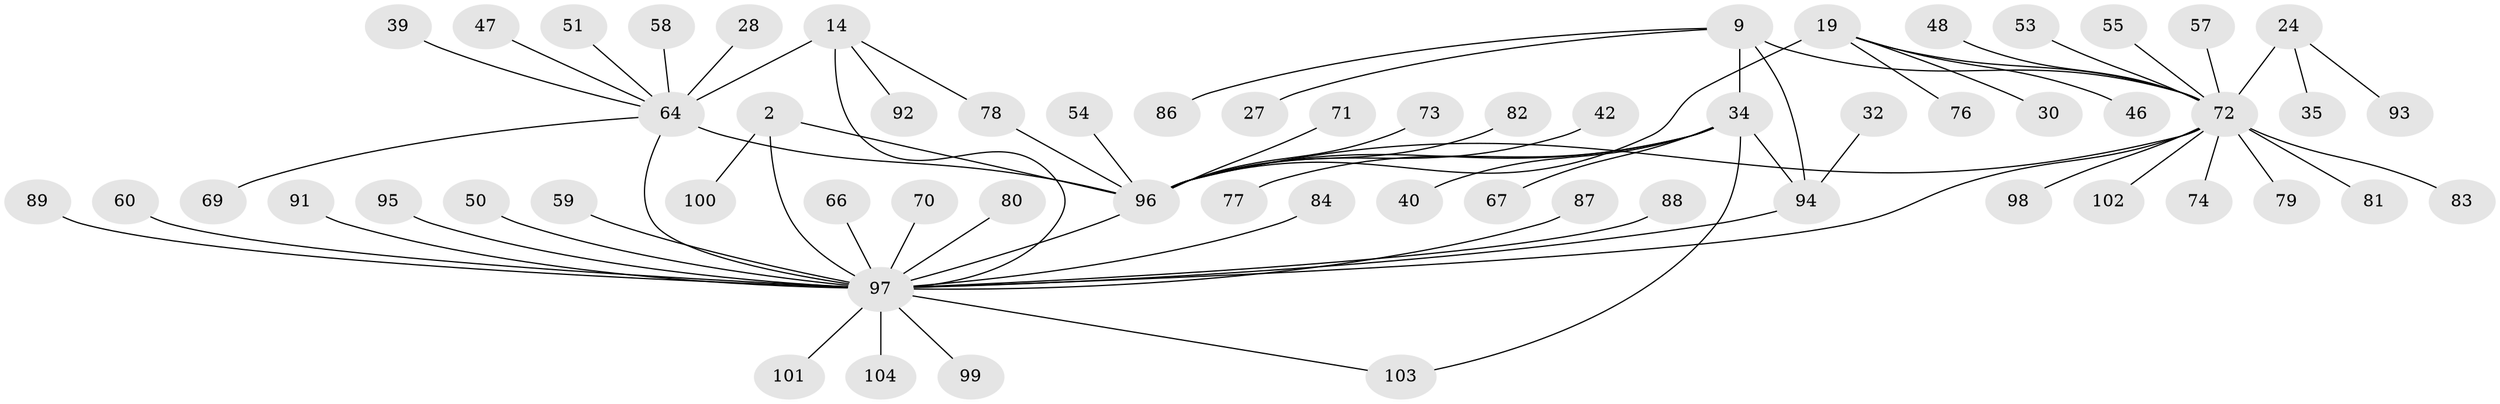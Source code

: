 // original degree distribution, {5: 0.038461538461538464, 6: 0.04807692307692308, 12: 0.009615384615384616, 9: 0.019230769230769232, 7: 0.057692307692307696, 8: 0.009615384615384616, 4: 0.009615384615384616, 14: 0.009615384615384616, 11: 0.028846153846153848, 10: 0.009615384615384616, 3: 0.04807692307692308, 1: 0.5384615384615384, 2: 0.17307692307692307}
// Generated by graph-tools (version 1.1) at 2025/57/03/04/25 21:57:24]
// undirected, 62 vertices, 71 edges
graph export_dot {
graph [start="1"]
  node [color=gray90,style=filled];
  2 [super="+1"];
  9 [super="+8"];
  14 [super="+13"];
  19 [super="+17"];
  24 [super="+23"];
  27;
  28;
  30;
  32;
  34 [super="+10"];
  35;
  39;
  40;
  42;
  46;
  47;
  48;
  50 [super="+36"];
  51;
  53;
  54;
  55;
  57;
  58;
  59;
  60;
  64 [super="+29+12"];
  66;
  67;
  69 [super="+49"];
  70;
  71;
  72 [super="+68"];
  73;
  74;
  76;
  77;
  78 [super="+61"];
  79;
  80;
  81 [super="+37"];
  82;
  83;
  84;
  86 [super="+31"];
  87;
  88;
  89;
  91;
  92;
  93;
  94 [super="+56+7"];
  95;
  96 [super="+52+63+18+20"];
  97 [super="+26+15+65"];
  98 [super="+62"];
  99 [super="+41+45"];
  100;
  101 [super="+90"];
  102;
  103;
  104 [super="+85"];
  2 -- 100;
  2 -- 97 [weight=7];
  2 -- 96;
  9 -- 27;
  9 -- 86;
  9 -- 94 [weight=2];
  9 -- 34 [weight=4];
  9 -- 72;
  14 -- 92;
  14 -- 97 [weight=2];
  14 -- 78;
  14 -- 64 [weight=4];
  19 -- 72;
  19 -- 76;
  19 -- 30;
  19 -- 46;
  19 -- 96 [weight=6];
  24 -- 93;
  24 -- 35;
  24 -- 72 [weight=6];
  28 -- 64;
  32 -- 94;
  34 -- 96;
  34 -- 67;
  34 -- 103;
  34 -- 40;
  34 -- 77;
  34 -- 94 [weight=2];
  39 -- 64;
  42 -- 96;
  47 -- 64;
  48 -- 72;
  50 -- 97;
  51 -- 64;
  53 -- 72;
  54 -- 96;
  55 -- 72;
  57 -- 72;
  58 -- 64;
  59 -- 97;
  60 -- 97;
  64 -- 96 [weight=2];
  64 -- 97 [weight=2];
  64 -- 69;
  66 -- 97;
  70 -- 97;
  71 -- 96;
  72 -- 96 [weight=2];
  72 -- 97 [weight=3];
  72 -- 98;
  72 -- 102;
  72 -- 74;
  72 -- 79;
  72 -- 81;
  72 -- 83;
  73 -- 96;
  78 -- 96;
  80 -- 97 [weight=2];
  82 -- 96;
  84 -- 97;
  87 -- 97;
  88 -- 97;
  89 -- 97;
  91 -- 97;
  94 -- 97 [weight=3];
  95 -- 97;
  96 -- 97;
  97 -- 99;
  97 -- 101;
  97 -- 103;
  97 -- 104;
}

